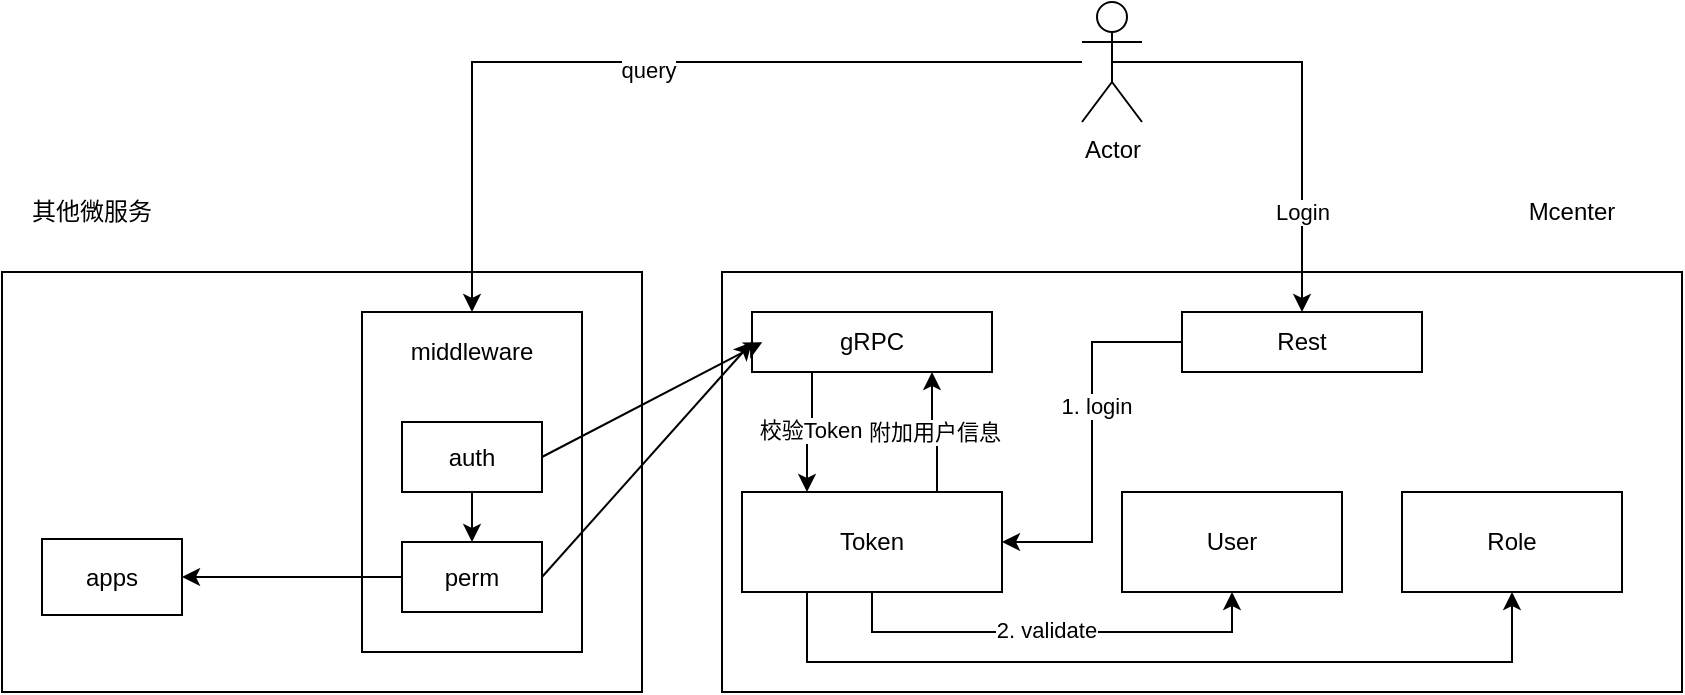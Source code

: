 <mxfile version="20.5.3" type="embed"><diagram id="2zJQCCvsDvWX1xug0e1S" name="Page-1"><mxGraphModel dx="1996" dy="693" grid="1" gridSize="10" guides="1" tooltips="1" connect="1" arrows="1" fold="1" page="1" pageScale="1" pageWidth="850" pageHeight="1100" math="0" shadow="0"><root><mxCell id="0"/><mxCell id="1" parent="0"/><mxCell id="33" value="" style="rounded=0;whiteSpace=wrap;html=1;" vertex="1" parent="1"><mxGeometry x="110" y="165" width="480" height="210" as="geometry"/></mxCell><mxCell id="28" style="edgeStyle=orthogonalEdgeStyle;rounded=0;orthogonalLoop=1;jettySize=auto;html=1;entryX=0.5;entryY=1;entryDx=0;entryDy=0;exitX=0.5;exitY=1;exitDx=0;exitDy=0;" edge="1" parent="1" source="18" target="19"><mxGeometry relative="1" as="geometry"/></mxCell><mxCell id="29" value="2. validate" style="edgeLabel;html=1;align=center;verticalAlign=middle;resizable=0;points=[];" vertex="1" connectable="0" parent="28"><mxGeometry x="-0.027" y="1" relative="1" as="geometry"><mxPoint as="offset"/></mxGeometry></mxCell><mxCell id="48" value="附加用户信息" style="edgeStyle=orthogonalEdgeStyle;rounded=0;orthogonalLoop=1;jettySize=auto;html=1;exitX=0.75;exitY=0;exitDx=0;exitDy=0;entryX=0.75;entryY=1;entryDx=0;entryDy=0;" edge="1" parent="1" source="18" target="22"><mxGeometry relative="1" as="geometry"/></mxCell><mxCell id="49" style="edgeStyle=orthogonalEdgeStyle;rounded=0;orthogonalLoop=1;jettySize=auto;html=1;entryX=0.5;entryY=1;entryDx=0;entryDy=0;exitX=0.25;exitY=1;exitDx=0;exitDy=0;" edge="1" parent="1" source="18" target="20"><mxGeometry relative="1" as="geometry"><Array as="points"><mxPoint x="153" y="360"/><mxPoint x="505" y="360"/></Array></mxGeometry></mxCell><mxCell id="18" value="Token" style="rounded=0;whiteSpace=wrap;html=1;" vertex="1" parent="1"><mxGeometry x="120" y="275" width="130" height="50" as="geometry"/></mxCell><mxCell id="19" value="User" style="rounded=0;whiteSpace=wrap;html=1;" vertex="1" parent="1"><mxGeometry x="310" y="275" width="110" height="50" as="geometry"/></mxCell><mxCell id="20" value="Role" style="rounded=0;whiteSpace=wrap;html=1;" vertex="1" parent="1"><mxGeometry x="450" y="275" width="110" height="50" as="geometry"/></mxCell><mxCell id="24" style="edgeStyle=orthogonalEdgeStyle;rounded=0;orthogonalLoop=1;jettySize=auto;html=1;exitX=0.5;exitY=0.5;exitDx=0;exitDy=0;exitPerimeter=0;entryX=0.5;entryY=0;entryDx=0;entryDy=0;" edge="1" parent="1" source="21" target="23"><mxGeometry relative="1" as="geometry"/></mxCell><mxCell id="25" value="Login" style="edgeLabel;html=1;align=center;verticalAlign=middle;resizable=0;points=[];" vertex="1" connectable="0" parent="24"><mxGeometry x="0.546" relative="1" as="geometry"><mxPoint as="offset"/></mxGeometry></mxCell><mxCell id="21" value="Actor" style="shape=umlActor;verticalLabelPosition=bottom;verticalAlign=top;html=1;outlineConnect=0;" vertex="1" parent="1"><mxGeometry x="290" y="30" width="30" height="60" as="geometry"/></mxCell><mxCell id="45" style="edgeStyle=orthogonalEdgeStyle;rounded=0;orthogonalLoop=1;jettySize=auto;html=1;entryX=0.25;entryY=0;entryDx=0;entryDy=0;exitX=0.25;exitY=1;exitDx=0;exitDy=0;" edge="1" parent="1" source="22" target="18"><mxGeometry relative="1" as="geometry"/></mxCell><mxCell id="47" value="校验Token" style="edgeLabel;html=1;align=center;verticalAlign=middle;resizable=0;points=[];" vertex="1" connectable="0" parent="45"><mxGeometry y="-1" relative="1" as="geometry"><mxPoint as="offset"/></mxGeometry></mxCell><mxCell id="22" value="gRPC" style="rounded=0;whiteSpace=wrap;html=1;" vertex="1" parent="1"><mxGeometry x="125" y="185" width="120" height="30" as="geometry"/></mxCell><mxCell id="26" style="edgeStyle=orthogonalEdgeStyle;rounded=0;orthogonalLoop=1;jettySize=auto;html=1;entryX=1;entryY=0.5;entryDx=0;entryDy=0;" edge="1" parent="1" source="23" target="18"><mxGeometry relative="1" as="geometry"/></mxCell><mxCell id="30" value="1. login" style="edgeLabel;html=1;align=center;verticalAlign=middle;resizable=0;points=[];" vertex="1" connectable="0" parent="26"><mxGeometry x="-0.19" y="2" relative="1" as="geometry"><mxPoint as="offset"/></mxGeometry></mxCell><mxCell id="23" value="Rest" style="rounded=0;whiteSpace=wrap;html=1;" vertex="1" parent="1"><mxGeometry x="340" y="185" width="120" height="30" as="geometry"/></mxCell><mxCell id="34" value="" style="rounded=0;whiteSpace=wrap;html=1;" vertex="1" parent="1"><mxGeometry x="-250" y="165" width="320" height="210" as="geometry"/></mxCell><mxCell id="35" value="" style="rounded=0;whiteSpace=wrap;html=1;" vertex="1" parent="1"><mxGeometry x="-70" y="185" width="110" height="170" as="geometry"/></mxCell><mxCell id="42" style="edgeStyle=none;rounded=0;orthogonalLoop=1;jettySize=auto;html=1;entryX=0.5;entryY=0;entryDx=0;entryDy=0;" edge="1" parent="1" source="37" target="38"><mxGeometry relative="1" as="geometry"/></mxCell><mxCell id="37" value="auth" style="rounded=0;whiteSpace=wrap;html=1;" vertex="1" parent="1"><mxGeometry x="-50" y="240" width="70" height="35" as="geometry"/></mxCell><mxCell id="41" style="rounded=0;orthogonalLoop=1;jettySize=auto;html=1;entryX=0;entryY=0.5;entryDx=0;entryDy=0;exitX=1;exitY=0.5;exitDx=0;exitDy=0;" edge="1" parent="1" source="38" target="22"><mxGeometry relative="1" as="geometry"/></mxCell><mxCell id="44" style="edgeStyle=orthogonalEdgeStyle;rounded=0;orthogonalLoop=1;jettySize=auto;html=1;entryX=1;entryY=0.5;entryDx=0;entryDy=0;" edge="1" parent="1" source="38" target="43"><mxGeometry relative="1" as="geometry"/></mxCell><mxCell id="38" value="perm" style="rounded=0;whiteSpace=wrap;html=1;" vertex="1" parent="1"><mxGeometry x="-50" y="300" width="70" height="35" as="geometry"/></mxCell><mxCell id="39" value="middleware" style="text;html=1;strokeColor=none;fillColor=none;align=center;verticalAlign=middle;whiteSpace=wrap;rounded=0;" vertex="1" parent="1"><mxGeometry x="-45" y="190" width="60" height="30" as="geometry"/></mxCell><mxCell id="40" style="rounded=0;orthogonalLoop=1;jettySize=auto;html=1;entryX=0.042;entryY=0.167;entryDx=0;entryDy=0;entryPerimeter=0;exitX=1;exitY=0.5;exitDx=0;exitDy=0;exitPerimeter=0;" edge="1" parent="1" source="37" target="33"><mxGeometry relative="1" as="geometry"/></mxCell><mxCell id="36" style="edgeStyle=orthogonalEdgeStyle;rounded=0;orthogonalLoop=1;jettySize=auto;html=1;entryX=0.5;entryY=0;entryDx=0;entryDy=0;" edge="1" parent="1" source="21" target="35"><mxGeometry relative="1" as="geometry"/></mxCell><mxCell id="46" value="query" style="edgeLabel;html=1;align=center;verticalAlign=middle;resizable=0;points=[];" vertex="1" connectable="0" parent="36"><mxGeometry x="0.009" y="4" relative="1" as="geometry"><mxPoint as="offset"/></mxGeometry></mxCell><mxCell id="43" value="apps" style="rounded=0;whiteSpace=wrap;html=1;" vertex="1" parent="1"><mxGeometry x="-230" y="298.5" width="70" height="38" as="geometry"/></mxCell><mxCell id="50" value="其他微服务" style="text;html=1;strokeColor=none;fillColor=none;align=center;verticalAlign=middle;whiteSpace=wrap;rounded=0;" vertex="1" parent="1"><mxGeometry x="-250" y="120" width="90" height="30" as="geometry"/></mxCell><mxCell id="51" value="Mcenter" style="text;html=1;strokeColor=none;fillColor=none;align=center;verticalAlign=middle;whiteSpace=wrap;rounded=0;" vertex="1" parent="1"><mxGeometry x="490" y="120" width="90" height="30" as="geometry"/></mxCell></root></mxGraphModel></diagram></mxfile>